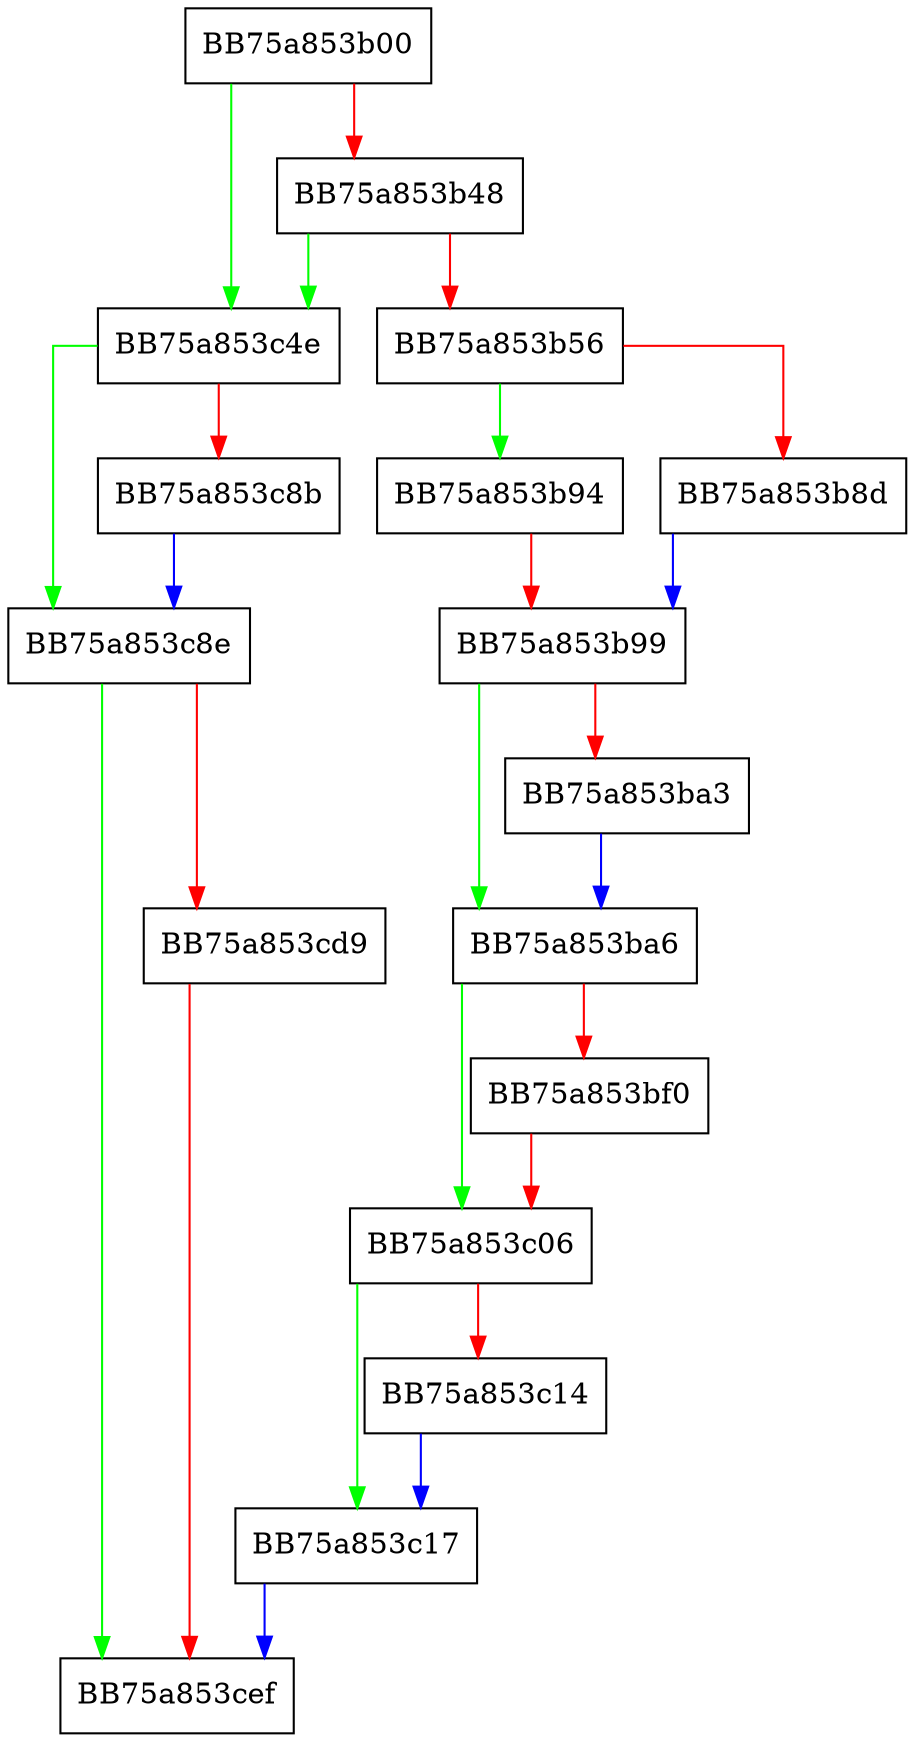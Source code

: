 digraph CollectStates {
  node [shape="box"];
  graph [splines=ortho];
  BB75a853b00 -> BB75a853c4e [color="green"];
  BB75a853b00 -> BB75a853b48 [color="red"];
  BB75a853b48 -> BB75a853c4e [color="green"];
  BB75a853b48 -> BB75a853b56 [color="red"];
  BB75a853b56 -> BB75a853b94 [color="green"];
  BB75a853b56 -> BB75a853b8d [color="red"];
  BB75a853b8d -> BB75a853b99 [color="blue"];
  BB75a853b94 -> BB75a853b99 [color="red"];
  BB75a853b99 -> BB75a853ba6 [color="green"];
  BB75a853b99 -> BB75a853ba3 [color="red"];
  BB75a853ba3 -> BB75a853ba6 [color="blue"];
  BB75a853ba6 -> BB75a853c06 [color="green"];
  BB75a853ba6 -> BB75a853bf0 [color="red"];
  BB75a853bf0 -> BB75a853c06 [color="red"];
  BB75a853c06 -> BB75a853c17 [color="green"];
  BB75a853c06 -> BB75a853c14 [color="red"];
  BB75a853c14 -> BB75a853c17 [color="blue"];
  BB75a853c17 -> BB75a853cef [color="blue"];
  BB75a853c4e -> BB75a853c8e [color="green"];
  BB75a853c4e -> BB75a853c8b [color="red"];
  BB75a853c8b -> BB75a853c8e [color="blue"];
  BB75a853c8e -> BB75a853cef [color="green"];
  BB75a853c8e -> BB75a853cd9 [color="red"];
  BB75a853cd9 -> BB75a853cef [color="red"];
}
